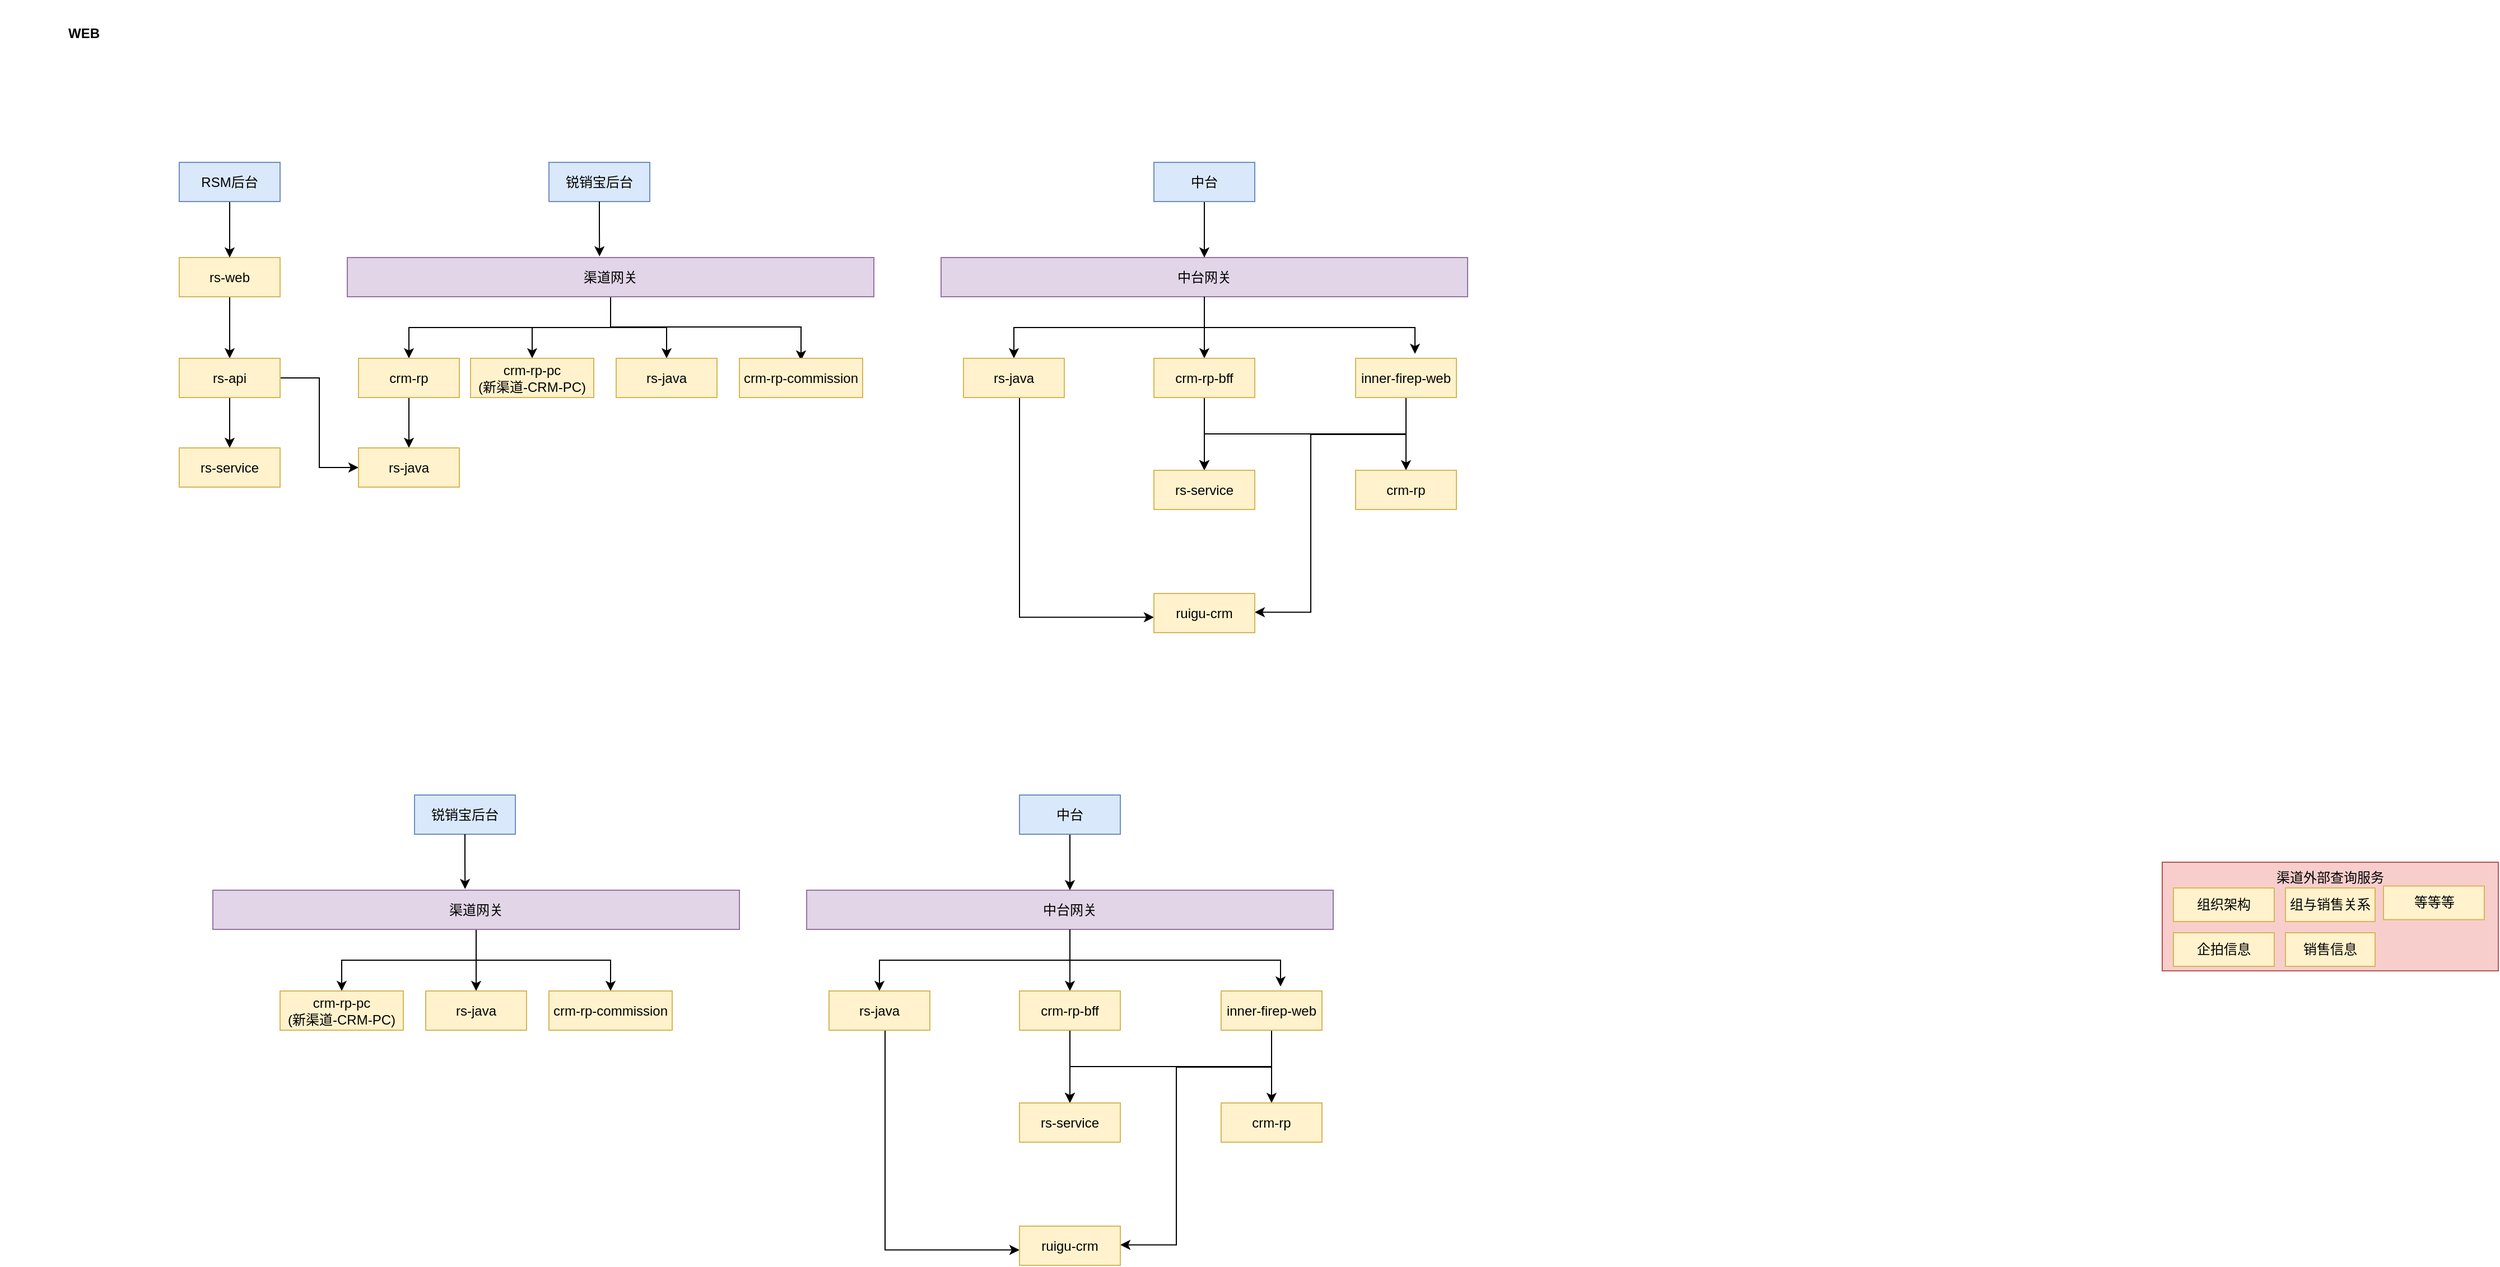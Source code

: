 <mxfile version="27.0.9">
  <diagram name="第 1 页" id="J6fKt1Wgq9IQ-0i5Z1JR">
    <mxGraphModel dx="1815" dy="1154" grid="1" gridSize="10" guides="1" tooltips="1" connect="1" arrows="1" fold="1" page="1" pageScale="1" pageWidth="827" pageHeight="1169" math="0" shadow="0">
      <root>
        <mxCell id="0" />
        <mxCell id="1" parent="0" />
        <mxCell id="k2uD15khSfJf9hs8rO5q-97" style="edgeStyle=orthogonalEdgeStyle;rounded=0;orthogonalLoop=1;jettySize=auto;html=1;exitX=0.5;exitY=1;exitDx=0;exitDy=0;" parent="1" source="k2uD15khSfJf9hs8rO5q-5" target="k2uD15khSfJf9hs8rO5q-92" edge="1">
          <mxGeometry relative="1" as="geometry" />
        </mxCell>
        <mxCell id="k2uD15khSfJf9hs8rO5q-102" style="edgeStyle=orthogonalEdgeStyle;rounded=0;orthogonalLoop=1;jettySize=auto;html=1;exitX=0.5;exitY=1;exitDx=0;exitDy=0;" parent="1" source="k2uD15khSfJf9hs8rO5q-5" target="k2uD15khSfJf9hs8rO5q-93" edge="1">
          <mxGeometry relative="1" as="geometry" />
        </mxCell>
        <mxCell id="k2uD15khSfJf9hs8rO5q-103" style="edgeStyle=orthogonalEdgeStyle;rounded=0;orthogonalLoop=1;jettySize=auto;html=1;exitX=0.5;exitY=1;exitDx=0;exitDy=0;entryX=0.5;entryY=0;entryDx=0;entryDy=0;" parent="1" source="k2uD15khSfJf9hs8rO5q-5" target="k2uD15khSfJf9hs8rO5q-94" edge="1">
          <mxGeometry relative="1" as="geometry" />
        </mxCell>
        <mxCell id="k2uD15khSfJf9hs8rO5q-106" style="edgeStyle=orthogonalEdgeStyle;rounded=0;orthogonalLoop=1;jettySize=auto;html=1;exitX=0.5;exitY=1;exitDx=0;exitDy=0;entryX=0.5;entryY=0;entryDx=0;entryDy=0;" parent="1" edge="1">
          <mxGeometry relative="1" as="geometry">
            <mxPoint x="625" y="377" as="sourcePoint" />
            <mxPoint x="795" y="432" as="targetPoint" />
            <Array as="points">
              <mxPoint x="625" y="402" />
              <mxPoint x="795" y="402" />
            </Array>
          </mxGeometry>
        </mxCell>
        <mxCell id="k2uD15khSfJf9hs8rO5q-5" value="渠道网关" style="rounded=0;whiteSpace=wrap;html=1;fillColor=#e1d5e7;strokeColor=#9673a6;fontFamily=Helvetica;labelBackgroundColor=none;fontSize=12;" parent="1" vertex="1">
          <mxGeometry x="390" y="340" width="470" height="35" as="geometry" />
        </mxCell>
        <mxCell id="k2uD15khSfJf9hs8rO5q-88" value="" style="edgeStyle=orthogonalEdgeStyle;rounded=0;orthogonalLoop=1;jettySize=auto;html=1;" parent="1" source="k2uD15khSfJf9hs8rO5q-27" target="k2uD15khSfJf9hs8rO5q-87" edge="1">
          <mxGeometry relative="1" as="geometry" />
        </mxCell>
        <mxCell id="k2uD15khSfJf9hs8rO5q-27" value="rs-web" style="rounded=0;whiteSpace=wrap;html=1;fillColor=#fff2cc;strokeColor=#d6b656;fontFamily=Helvetica;labelBackgroundColor=none;fontSize=12;" parent="1" vertex="1">
          <mxGeometry x="240" y="340" width="90" height="35" as="geometry" />
        </mxCell>
        <mxCell id="k2uD15khSfJf9hs8rO5q-42" value="WEB" style="text;html=1;align=center;verticalAlign=middle;whiteSpace=wrap;rounded=0;fontStyle=1" parent="1" vertex="1">
          <mxGeometry x="80" y="110" width="150" height="60" as="geometry" />
        </mxCell>
        <mxCell id="k2uD15khSfJf9hs8rO5q-60" value="渠道外部查询服务" style="rounded=0;whiteSpace=wrap;html=1;fillColor=#f8cecc;strokeColor=#b85450;fontFamily=Helvetica;labelBackgroundColor=none;fontSize=12;verticalAlign=top;" parent="1" vertex="1">
          <mxGeometry x="2010" y="880" width="300" height="97" as="geometry" />
        </mxCell>
        <mxCell id="k2uD15khSfJf9hs8rO5q-64" value="" style="group" parent="1" vertex="1" connectable="0">
          <mxGeometry x="2020" y="903" width="180" height="30" as="geometry" />
        </mxCell>
        <mxCell id="k2uD15khSfJf9hs8rO5q-65" value="&lt;p&gt;组与销售关系&lt;/p&gt;" style="rounded=0;whiteSpace=wrap;html=1;fillColor=#fff2cc;strokeColor=#d6b656;align=center;verticalAlign=middle;fontFamily=Helvetica;fontSize=12;fontColor=default;labelBackgroundColor=none;" parent="k2uD15khSfJf9hs8rO5q-64" vertex="1">
          <mxGeometry x="100" width="80" height="30" as="geometry" />
        </mxCell>
        <mxCell id="k2uD15khSfJf9hs8rO5q-66" value="组织架构" style="rounded=0;whiteSpace=wrap;html=1;fillColor=#fff2cc;strokeColor=#d6b656;fontFamily=Helvetica;labelBackgroundColor=none;fontSize=12;" parent="k2uD15khSfJf9hs8rO5q-64" vertex="1">
          <mxGeometry width="90" height="30" as="geometry" />
        </mxCell>
        <mxCell id="k2uD15khSfJf9hs8rO5q-67" value="" style="group" parent="1" vertex="1" connectable="0">
          <mxGeometry x="2020" y="943" width="180" height="30" as="geometry" />
        </mxCell>
        <mxCell id="k2uD15khSfJf9hs8rO5q-68" value="&lt;p&gt;销售信息&lt;/p&gt;" style="rounded=0;whiteSpace=wrap;html=1;fillColor=#fff2cc;strokeColor=#d6b656;align=center;verticalAlign=middle;fontFamily=Helvetica;fontSize=12;fontColor=default;labelBackgroundColor=none;" parent="k2uD15khSfJf9hs8rO5q-67" vertex="1">
          <mxGeometry x="100" width="80" height="30" as="geometry" />
        </mxCell>
        <mxCell id="k2uD15khSfJf9hs8rO5q-69" value="企拍信息" style="rounded=0;whiteSpace=wrap;html=1;fillColor=#fff2cc;strokeColor=#d6b656;fontFamily=Helvetica;labelBackgroundColor=none;fontSize=12;" parent="k2uD15khSfJf9hs8rO5q-67" vertex="1">
          <mxGeometry width="90" height="30" as="geometry" />
        </mxCell>
        <mxCell id="k2uD15khSfJf9hs8rO5q-70" value="等等等" style="rounded=0;whiteSpace=wrap;html=1;fillColor=#fff2cc;strokeColor=#d6b656;fontFamily=Helvetica;labelBackgroundColor=none;fontSize=12;" parent="1" vertex="1">
          <mxGeometry x="2207.5" y="901.25" width="90" height="30" as="geometry" />
        </mxCell>
        <mxCell id="k2uD15khSfJf9hs8rO5q-84" style="edgeStyle=orthogonalEdgeStyle;rounded=0;orthogonalLoop=1;jettySize=auto;html=1;" parent="1" source="k2uD15khSfJf9hs8rO5q-83" target="k2uD15khSfJf9hs8rO5q-27" edge="1">
          <mxGeometry relative="1" as="geometry" />
        </mxCell>
        <mxCell id="k2uD15khSfJf9hs8rO5q-83" value="RSM后台" style="rounded=0;whiteSpace=wrap;html=1;fillColor=#dae8fc;strokeColor=#6c8ebf;fontFamily=Helvetica;labelBackgroundColor=none;fontSize=12;" parent="1" vertex="1">
          <mxGeometry x="240" y="255" width="90" height="35" as="geometry" />
        </mxCell>
        <mxCell id="k2uD15khSfJf9hs8rO5q-90" value="" style="edgeStyle=orthogonalEdgeStyle;rounded=0;orthogonalLoop=1;jettySize=auto;html=1;" parent="1" source="k2uD15khSfJf9hs8rO5q-87" target="k2uD15khSfJf9hs8rO5q-89" edge="1">
          <mxGeometry relative="1" as="geometry" />
        </mxCell>
        <mxCell id="k2uD15khSfJf9hs8rO5q-101" style="edgeStyle=orthogonalEdgeStyle;rounded=0;orthogonalLoop=1;jettySize=auto;html=1;exitX=1;exitY=0.5;exitDx=0;exitDy=0;entryX=0;entryY=0.5;entryDx=0;entryDy=0;" parent="1" source="k2uD15khSfJf9hs8rO5q-87" target="k2uD15khSfJf9hs8rO5q-96" edge="1">
          <mxGeometry relative="1" as="geometry" />
        </mxCell>
        <mxCell id="k2uD15khSfJf9hs8rO5q-87" value="rs-api" style="rounded=0;whiteSpace=wrap;html=1;fillColor=#fff2cc;strokeColor=#d6b656;fontFamily=Helvetica;labelBackgroundColor=none;fontSize=12;" parent="1" vertex="1">
          <mxGeometry x="240" y="430" width="90" height="35" as="geometry" />
        </mxCell>
        <mxCell id="k2uD15khSfJf9hs8rO5q-89" value="rs-service" style="rounded=0;whiteSpace=wrap;html=1;fillColor=#fff2cc;strokeColor=#d6b656;fontFamily=Helvetica;labelBackgroundColor=none;fontSize=12;" parent="1" vertex="1">
          <mxGeometry x="240" y="510" width="90" height="35" as="geometry" />
        </mxCell>
        <mxCell id="k2uD15khSfJf9hs8rO5q-91" value="锐销宝后台" style="rounded=0;whiteSpace=wrap;html=1;fillColor=#dae8fc;strokeColor=#6c8ebf;fontFamily=Helvetica;labelBackgroundColor=none;fontSize=12;" parent="1" vertex="1">
          <mxGeometry x="570" y="255" width="90" height="35" as="geometry" />
        </mxCell>
        <mxCell id="k2uD15khSfJf9hs8rO5q-98" style="edgeStyle=orthogonalEdgeStyle;rounded=0;orthogonalLoop=1;jettySize=auto;html=1;entryX=0.5;entryY=0;entryDx=0;entryDy=0;" parent="1" source="k2uD15khSfJf9hs8rO5q-92" target="k2uD15khSfJf9hs8rO5q-96" edge="1">
          <mxGeometry relative="1" as="geometry" />
        </mxCell>
        <mxCell id="k2uD15khSfJf9hs8rO5q-92" value="crm-rp" style="rounded=0;whiteSpace=wrap;html=1;fillColor=#fff2cc;strokeColor=#d6b656;fontFamily=Helvetica;labelBackgroundColor=none;fontSize=12;" parent="1" vertex="1">
          <mxGeometry x="400" y="430" width="90" height="35" as="geometry" />
        </mxCell>
        <mxCell id="k2uD15khSfJf9hs8rO5q-93" value="crm-rp-pc&lt;div&gt;(新渠道-CRM-PC)&lt;/div&gt;" style="rounded=0;whiteSpace=wrap;html=1;fillColor=#fff2cc;strokeColor=#d6b656;fontFamily=Helvetica;labelBackgroundColor=none;fontSize=12;" parent="1" vertex="1">
          <mxGeometry x="500" y="430" width="110" height="35" as="geometry" />
        </mxCell>
        <mxCell id="k2uD15khSfJf9hs8rO5q-94" value="rs-java" style="rounded=0;whiteSpace=wrap;html=1;fillColor=#fff2cc;strokeColor=#d6b656;fontFamily=Helvetica;labelBackgroundColor=none;fontSize=12;" parent="1" vertex="1">
          <mxGeometry x="630" y="430" width="90" height="35" as="geometry" />
        </mxCell>
        <mxCell id="k2uD15khSfJf9hs8rO5q-96" value="rs-java" style="rounded=0;whiteSpace=wrap;html=1;fillColor=#fff2cc;strokeColor=#d6b656;fontFamily=Helvetica;labelBackgroundColor=none;fontSize=12;" parent="1" vertex="1">
          <mxGeometry x="400" y="510" width="90" height="35" as="geometry" />
        </mxCell>
        <mxCell id="k2uD15khSfJf9hs8rO5q-105" value="crm-rp-commission" style="rounded=0;whiteSpace=wrap;html=1;fillColor=#fff2cc;strokeColor=#d6b656;fontFamily=Helvetica;labelBackgroundColor=none;fontSize=12;" parent="1" vertex="1">
          <mxGeometry x="740" y="430" width="110" height="35" as="geometry" />
        </mxCell>
        <mxCell id="k2uD15khSfJf9hs8rO5q-107" style="edgeStyle=orthogonalEdgeStyle;rounded=0;orthogonalLoop=1;jettySize=auto;html=1;entryX=0.479;entryY=-0.029;entryDx=0;entryDy=0;entryPerimeter=0;" parent="1" source="k2uD15khSfJf9hs8rO5q-91" target="k2uD15khSfJf9hs8rO5q-5" edge="1">
          <mxGeometry relative="1" as="geometry" />
        </mxCell>
        <mxCell id="k2uD15khSfJf9hs8rO5q-116" style="edgeStyle=orthogonalEdgeStyle;rounded=0;orthogonalLoop=1;jettySize=auto;html=1;entryX=0.5;entryY=0;entryDx=0;entryDy=0;" parent="1" source="k2uD15khSfJf9hs8rO5q-108" target="k2uD15khSfJf9hs8rO5q-113" edge="1">
          <mxGeometry relative="1" as="geometry" />
        </mxCell>
        <mxCell id="k2uD15khSfJf9hs8rO5q-117" style="edgeStyle=orthogonalEdgeStyle;rounded=0;orthogonalLoop=1;jettySize=auto;html=1;exitX=0.5;exitY=1;exitDx=0;exitDy=0;entryX=0.5;entryY=0;entryDx=0;entryDy=0;" parent="1" source="k2uD15khSfJf9hs8rO5q-108" target="k2uD15khSfJf9hs8rO5q-115" edge="1">
          <mxGeometry relative="1" as="geometry" />
        </mxCell>
        <mxCell id="k2uD15khSfJf9hs8rO5q-108" value="中台网关" style="rounded=0;whiteSpace=wrap;html=1;fillColor=#e1d5e7;strokeColor=#9673a6;fontFamily=Helvetica;labelBackgroundColor=none;fontSize=12;" parent="1" vertex="1">
          <mxGeometry x="920" y="340" width="470" height="35" as="geometry" />
        </mxCell>
        <mxCell id="k2uD15khSfJf9hs8rO5q-110" style="edgeStyle=orthogonalEdgeStyle;rounded=0;orthogonalLoop=1;jettySize=auto;html=1;entryX=0.5;entryY=0;entryDx=0;entryDy=0;" parent="1" source="k2uD15khSfJf9hs8rO5q-109" target="k2uD15khSfJf9hs8rO5q-108" edge="1">
          <mxGeometry relative="1" as="geometry" />
        </mxCell>
        <mxCell id="k2uD15khSfJf9hs8rO5q-109" value="中台" style="rounded=0;whiteSpace=wrap;html=1;fillColor=#dae8fc;strokeColor=#6c8ebf;fontFamily=Helvetica;labelBackgroundColor=none;fontSize=12;" parent="1" vertex="1">
          <mxGeometry x="1110" y="255" width="90" height="35" as="geometry" />
        </mxCell>
        <mxCell id="k2uD15khSfJf9hs8rO5q-133" style="edgeStyle=orthogonalEdgeStyle;rounded=0;orthogonalLoop=1;jettySize=auto;html=1;entryX=0;entryY=0.75;entryDx=0;entryDy=0;" parent="1" edge="1">
          <mxGeometry relative="1" as="geometry">
            <mxPoint x="990" y="460" as="sourcePoint" />
            <mxPoint x="1110" y="661.25" as="targetPoint" />
            <Array as="points">
              <mxPoint x="990" y="661" />
            </Array>
          </mxGeometry>
        </mxCell>
        <mxCell id="k2uD15khSfJf9hs8rO5q-113" value="rs-java" style="rounded=0;whiteSpace=wrap;html=1;fillColor=#fff2cc;strokeColor=#d6b656;fontFamily=Helvetica;labelBackgroundColor=none;fontSize=12;" parent="1" vertex="1">
          <mxGeometry x="940" y="430" width="90" height="35" as="geometry" />
        </mxCell>
        <mxCell id="k2uD15khSfJf9hs8rO5q-126" style="edgeStyle=orthogonalEdgeStyle;rounded=0;orthogonalLoop=1;jettySize=auto;html=1;entryX=0.5;entryY=0;entryDx=0;entryDy=0;" parent="1" source="k2uD15khSfJf9hs8rO5q-114" target="k2uD15khSfJf9hs8rO5q-122" edge="1">
          <mxGeometry relative="1" as="geometry" />
        </mxCell>
        <mxCell id="k2uD15khSfJf9hs8rO5q-131" style="edgeStyle=orthogonalEdgeStyle;rounded=0;orthogonalLoop=1;jettySize=auto;html=1;exitX=0.5;exitY=1;exitDx=0;exitDy=0;entryX=0.5;entryY=0;entryDx=0;entryDy=0;" parent="1" source="k2uD15khSfJf9hs8rO5q-114" target="k2uD15khSfJf9hs8rO5q-121" edge="1">
          <mxGeometry relative="1" as="geometry" />
        </mxCell>
        <mxCell id="k2uD15khSfJf9hs8rO5q-132" style="edgeStyle=orthogonalEdgeStyle;rounded=0;orthogonalLoop=1;jettySize=auto;html=1;exitX=0.5;exitY=1;exitDx=0;exitDy=0;entryX=1;entryY=0.25;entryDx=0;entryDy=0;" parent="1" edge="1">
          <mxGeometry relative="1" as="geometry">
            <mxPoint x="1335" y="463" as="sourcePoint" />
            <mxPoint x="1200" y="656.75" as="targetPoint" />
            <Array as="points">
              <mxPoint x="1335" y="498" />
              <mxPoint x="1250" y="498" />
              <mxPoint x="1250" y="657" />
            </Array>
          </mxGeometry>
        </mxCell>
        <mxCell id="k2uD15khSfJf9hs8rO5q-114" value="inner-firep-web" style="rounded=0;whiteSpace=wrap;html=1;fillColor=#fff2cc;strokeColor=#d6b656;fontFamily=Helvetica;labelBackgroundColor=none;fontSize=12;" parent="1" vertex="1">
          <mxGeometry x="1290" y="430" width="90" height="35" as="geometry" />
        </mxCell>
        <mxCell id="k2uD15khSfJf9hs8rO5q-127" style="edgeStyle=orthogonalEdgeStyle;rounded=0;orthogonalLoop=1;jettySize=auto;html=1;entryX=0.5;entryY=0;entryDx=0;entryDy=0;" parent="1" source="k2uD15khSfJf9hs8rO5q-115" target="k2uD15khSfJf9hs8rO5q-121" edge="1">
          <mxGeometry relative="1" as="geometry" />
        </mxCell>
        <mxCell id="k2uD15khSfJf9hs8rO5q-115" value="crm-rp-bff" style="rounded=0;whiteSpace=wrap;html=1;fillColor=#fff2cc;strokeColor=#d6b656;fontFamily=Helvetica;labelBackgroundColor=none;fontSize=12;" parent="1" vertex="1">
          <mxGeometry x="1110" y="430" width="90" height="35" as="geometry" />
        </mxCell>
        <mxCell id="k2uD15khSfJf9hs8rO5q-118" style="edgeStyle=orthogonalEdgeStyle;rounded=0;orthogonalLoop=1;jettySize=auto;html=1;exitX=0.5;exitY=1;exitDx=0;exitDy=0;entryX=0.589;entryY=-0.114;entryDx=0;entryDy=0;entryPerimeter=0;" parent="1" source="k2uD15khSfJf9hs8rO5q-108" target="k2uD15khSfJf9hs8rO5q-114" edge="1">
          <mxGeometry relative="1" as="geometry" />
        </mxCell>
        <mxCell id="k2uD15khSfJf9hs8rO5q-119" value="ruigu-crm" style="rounded=0;whiteSpace=wrap;html=1;fillColor=#fff2cc;strokeColor=#d6b656;fontFamily=Helvetica;labelBackgroundColor=none;fontSize=12;" parent="1" vertex="1">
          <mxGeometry x="1110" y="640" width="90" height="35" as="geometry" />
        </mxCell>
        <mxCell id="k2uD15khSfJf9hs8rO5q-121" value="rs-service" style="rounded=0;whiteSpace=wrap;html=1;fillColor=#fff2cc;strokeColor=#d6b656;fontFamily=Helvetica;labelBackgroundColor=none;fontSize=12;" parent="1" vertex="1">
          <mxGeometry x="1110" y="530" width="90" height="35" as="geometry" />
        </mxCell>
        <mxCell id="k2uD15khSfJf9hs8rO5q-122" value="crm-rp" style="rounded=0;whiteSpace=wrap;html=1;fillColor=#fff2cc;strokeColor=#d6b656;fontFamily=Helvetica;labelBackgroundColor=none;fontSize=12;" parent="1" vertex="1">
          <mxGeometry x="1290" y="530" width="90" height="35" as="geometry" />
        </mxCell>
        <mxCell id="k2uD15khSfJf9hs8rO5q-135" style="edgeStyle=orthogonalEdgeStyle;rounded=0;orthogonalLoop=1;jettySize=auto;html=1;exitX=0.5;exitY=1;exitDx=0;exitDy=0;" parent="1" source="k2uD15khSfJf9hs8rO5q-138" target="k2uD15khSfJf9hs8rO5q-150" edge="1">
          <mxGeometry relative="1" as="geometry" />
        </mxCell>
        <mxCell id="k2uD15khSfJf9hs8rO5q-136" style="edgeStyle=orthogonalEdgeStyle;rounded=0;orthogonalLoop=1;jettySize=auto;html=1;exitX=0.5;exitY=1;exitDx=0;exitDy=0;entryX=0.5;entryY=0;entryDx=0;entryDy=0;" parent="1" source="k2uD15khSfJf9hs8rO5q-138" target="k2uD15khSfJf9hs8rO5q-151" edge="1">
          <mxGeometry relative="1" as="geometry" />
        </mxCell>
        <mxCell id="lXO5fLydw-yqEhDGv8sk-1" style="edgeStyle=orthogonalEdgeStyle;rounded=0;orthogonalLoop=1;jettySize=auto;html=1;exitX=0.5;exitY=1;exitDx=0;exitDy=0;entryX=0.5;entryY=0;entryDx=0;entryDy=0;" edge="1" parent="1" source="k2uD15khSfJf9hs8rO5q-138" target="k2uD15khSfJf9hs8rO5q-153">
          <mxGeometry relative="1" as="geometry" />
        </mxCell>
        <mxCell id="k2uD15khSfJf9hs8rO5q-138" value="渠道网关" style="rounded=0;whiteSpace=wrap;html=1;fillColor=#e1d5e7;strokeColor=#9673a6;fontFamily=Helvetica;labelBackgroundColor=none;fontSize=12;" parent="1" vertex="1">
          <mxGeometry x="270" y="905" width="470" height="35" as="geometry" />
        </mxCell>
        <mxCell id="k2uD15khSfJf9hs8rO5q-147" value="锐销宝后台" style="rounded=0;whiteSpace=wrap;html=1;fillColor=#dae8fc;strokeColor=#6c8ebf;fontFamily=Helvetica;labelBackgroundColor=none;fontSize=12;" parent="1" vertex="1">
          <mxGeometry x="450" y="820" width="90" height="35" as="geometry" />
        </mxCell>
        <mxCell id="k2uD15khSfJf9hs8rO5q-150" value="crm-rp-pc&lt;div&gt;(新渠道-CRM-PC)&lt;/div&gt;" style="rounded=0;whiteSpace=wrap;html=1;fillColor=#fff2cc;strokeColor=#d6b656;fontFamily=Helvetica;labelBackgroundColor=none;fontSize=12;" parent="1" vertex="1">
          <mxGeometry x="330" y="995" width="110" height="35" as="geometry" />
        </mxCell>
        <mxCell id="k2uD15khSfJf9hs8rO5q-151" value="rs-java" style="rounded=0;whiteSpace=wrap;html=1;fillColor=#fff2cc;strokeColor=#d6b656;fontFamily=Helvetica;labelBackgroundColor=none;fontSize=12;" parent="1" vertex="1">
          <mxGeometry x="460" y="995" width="90" height="35" as="geometry" />
        </mxCell>
        <mxCell id="k2uD15khSfJf9hs8rO5q-153" value="crm-rp-commission" style="rounded=0;whiteSpace=wrap;html=1;fillColor=#fff2cc;strokeColor=#d6b656;fontFamily=Helvetica;labelBackgroundColor=none;fontSize=12;" parent="1" vertex="1">
          <mxGeometry x="570" y="995" width="110" height="35" as="geometry" />
        </mxCell>
        <mxCell id="k2uD15khSfJf9hs8rO5q-154" style="edgeStyle=orthogonalEdgeStyle;rounded=0;orthogonalLoop=1;jettySize=auto;html=1;entryX=0.479;entryY=-0.029;entryDx=0;entryDy=0;entryPerimeter=0;" parent="1" source="k2uD15khSfJf9hs8rO5q-147" target="k2uD15khSfJf9hs8rO5q-138" edge="1">
          <mxGeometry relative="1" as="geometry" />
        </mxCell>
        <mxCell id="k2uD15khSfJf9hs8rO5q-155" style="edgeStyle=orthogonalEdgeStyle;rounded=0;orthogonalLoop=1;jettySize=auto;html=1;entryX=0.5;entryY=0;entryDx=0;entryDy=0;" parent="1" source="k2uD15khSfJf9hs8rO5q-157" target="k2uD15khSfJf9hs8rO5q-161" edge="1">
          <mxGeometry relative="1" as="geometry" />
        </mxCell>
        <mxCell id="k2uD15khSfJf9hs8rO5q-156" style="edgeStyle=orthogonalEdgeStyle;rounded=0;orthogonalLoop=1;jettySize=auto;html=1;exitX=0.5;exitY=1;exitDx=0;exitDy=0;entryX=0.5;entryY=0;entryDx=0;entryDy=0;" parent="1" source="k2uD15khSfJf9hs8rO5q-157" target="k2uD15khSfJf9hs8rO5q-167" edge="1">
          <mxGeometry relative="1" as="geometry" />
        </mxCell>
        <mxCell id="k2uD15khSfJf9hs8rO5q-157" value="中台网关" style="rounded=0;whiteSpace=wrap;html=1;fillColor=#e1d5e7;strokeColor=#9673a6;fontFamily=Helvetica;labelBackgroundColor=none;fontSize=12;" parent="1" vertex="1">
          <mxGeometry x="800" y="905" width="470" height="35" as="geometry" />
        </mxCell>
        <mxCell id="k2uD15khSfJf9hs8rO5q-158" style="edgeStyle=orthogonalEdgeStyle;rounded=0;orthogonalLoop=1;jettySize=auto;html=1;entryX=0.5;entryY=0;entryDx=0;entryDy=0;" parent="1" source="k2uD15khSfJf9hs8rO5q-159" target="k2uD15khSfJf9hs8rO5q-157" edge="1">
          <mxGeometry relative="1" as="geometry" />
        </mxCell>
        <mxCell id="k2uD15khSfJf9hs8rO5q-159" value="中台" style="rounded=0;whiteSpace=wrap;html=1;fillColor=#dae8fc;strokeColor=#6c8ebf;fontFamily=Helvetica;labelBackgroundColor=none;fontSize=12;" parent="1" vertex="1">
          <mxGeometry x="990" y="820" width="90" height="35" as="geometry" />
        </mxCell>
        <mxCell id="k2uD15khSfJf9hs8rO5q-160" style="edgeStyle=orthogonalEdgeStyle;rounded=0;orthogonalLoop=1;jettySize=auto;html=1;entryX=0;entryY=0.75;entryDx=0;entryDy=0;" parent="1" edge="1">
          <mxGeometry relative="1" as="geometry">
            <mxPoint x="870" y="1025" as="sourcePoint" />
            <mxPoint x="990" y="1226.25" as="targetPoint" />
            <Array as="points">
              <mxPoint x="870" y="1226" />
            </Array>
          </mxGeometry>
        </mxCell>
        <mxCell id="k2uD15khSfJf9hs8rO5q-161" value="rs-java" style="rounded=0;whiteSpace=wrap;html=1;fillColor=#fff2cc;strokeColor=#d6b656;fontFamily=Helvetica;labelBackgroundColor=none;fontSize=12;" parent="1" vertex="1">
          <mxGeometry x="820" y="995" width="90" height="35" as="geometry" />
        </mxCell>
        <mxCell id="k2uD15khSfJf9hs8rO5q-162" style="edgeStyle=orthogonalEdgeStyle;rounded=0;orthogonalLoop=1;jettySize=auto;html=1;entryX=0.5;entryY=0;entryDx=0;entryDy=0;" parent="1" source="k2uD15khSfJf9hs8rO5q-165" target="k2uD15khSfJf9hs8rO5q-171" edge="1">
          <mxGeometry relative="1" as="geometry" />
        </mxCell>
        <mxCell id="k2uD15khSfJf9hs8rO5q-163" style="edgeStyle=orthogonalEdgeStyle;rounded=0;orthogonalLoop=1;jettySize=auto;html=1;exitX=0.5;exitY=1;exitDx=0;exitDy=0;entryX=0.5;entryY=0;entryDx=0;entryDy=0;" parent="1" source="k2uD15khSfJf9hs8rO5q-165" target="k2uD15khSfJf9hs8rO5q-170" edge="1">
          <mxGeometry relative="1" as="geometry" />
        </mxCell>
        <mxCell id="k2uD15khSfJf9hs8rO5q-164" style="edgeStyle=orthogonalEdgeStyle;rounded=0;orthogonalLoop=1;jettySize=auto;html=1;exitX=0.5;exitY=1;exitDx=0;exitDy=0;entryX=1;entryY=0.25;entryDx=0;entryDy=0;" parent="1" edge="1">
          <mxGeometry relative="1" as="geometry">
            <mxPoint x="1215" y="1028" as="sourcePoint" />
            <mxPoint x="1080" y="1221.75" as="targetPoint" />
            <Array as="points">
              <mxPoint x="1215" y="1063" />
              <mxPoint x="1130" y="1063" />
              <mxPoint x="1130" y="1222" />
            </Array>
          </mxGeometry>
        </mxCell>
        <mxCell id="k2uD15khSfJf9hs8rO5q-165" value="inner-firep-web" style="rounded=0;whiteSpace=wrap;html=1;fillColor=#fff2cc;strokeColor=#d6b656;fontFamily=Helvetica;labelBackgroundColor=none;fontSize=12;" parent="1" vertex="1">
          <mxGeometry x="1170" y="995" width="90" height="35" as="geometry" />
        </mxCell>
        <mxCell id="k2uD15khSfJf9hs8rO5q-166" style="edgeStyle=orthogonalEdgeStyle;rounded=0;orthogonalLoop=1;jettySize=auto;html=1;entryX=0.5;entryY=0;entryDx=0;entryDy=0;" parent="1" source="k2uD15khSfJf9hs8rO5q-167" target="k2uD15khSfJf9hs8rO5q-170" edge="1">
          <mxGeometry relative="1" as="geometry" />
        </mxCell>
        <mxCell id="k2uD15khSfJf9hs8rO5q-167" value="crm-rp-bff" style="rounded=0;whiteSpace=wrap;html=1;fillColor=#fff2cc;strokeColor=#d6b656;fontFamily=Helvetica;labelBackgroundColor=none;fontSize=12;" parent="1" vertex="1">
          <mxGeometry x="990" y="995" width="90" height="35" as="geometry" />
        </mxCell>
        <mxCell id="k2uD15khSfJf9hs8rO5q-168" style="edgeStyle=orthogonalEdgeStyle;rounded=0;orthogonalLoop=1;jettySize=auto;html=1;exitX=0.5;exitY=1;exitDx=0;exitDy=0;entryX=0.589;entryY=-0.114;entryDx=0;entryDy=0;entryPerimeter=0;" parent="1" source="k2uD15khSfJf9hs8rO5q-157" target="k2uD15khSfJf9hs8rO5q-165" edge="1">
          <mxGeometry relative="1" as="geometry" />
        </mxCell>
        <mxCell id="k2uD15khSfJf9hs8rO5q-169" value="ruigu-crm" style="rounded=0;whiteSpace=wrap;html=1;fillColor=#fff2cc;strokeColor=#d6b656;fontFamily=Helvetica;labelBackgroundColor=none;fontSize=12;" parent="1" vertex="1">
          <mxGeometry x="990" y="1205" width="90" height="35" as="geometry" />
        </mxCell>
        <mxCell id="k2uD15khSfJf9hs8rO5q-170" value="rs-service" style="rounded=0;whiteSpace=wrap;html=1;fillColor=#fff2cc;strokeColor=#d6b656;fontFamily=Helvetica;labelBackgroundColor=none;fontSize=12;" parent="1" vertex="1">
          <mxGeometry x="990" y="1095" width="90" height="35" as="geometry" />
        </mxCell>
        <mxCell id="k2uD15khSfJf9hs8rO5q-171" value="crm-rp" style="rounded=0;whiteSpace=wrap;html=1;fillColor=#fff2cc;strokeColor=#d6b656;fontFamily=Helvetica;labelBackgroundColor=none;fontSize=12;" parent="1" vertex="1">
          <mxGeometry x="1170" y="1095" width="90" height="35" as="geometry" />
        </mxCell>
      </root>
    </mxGraphModel>
  </diagram>
</mxfile>
